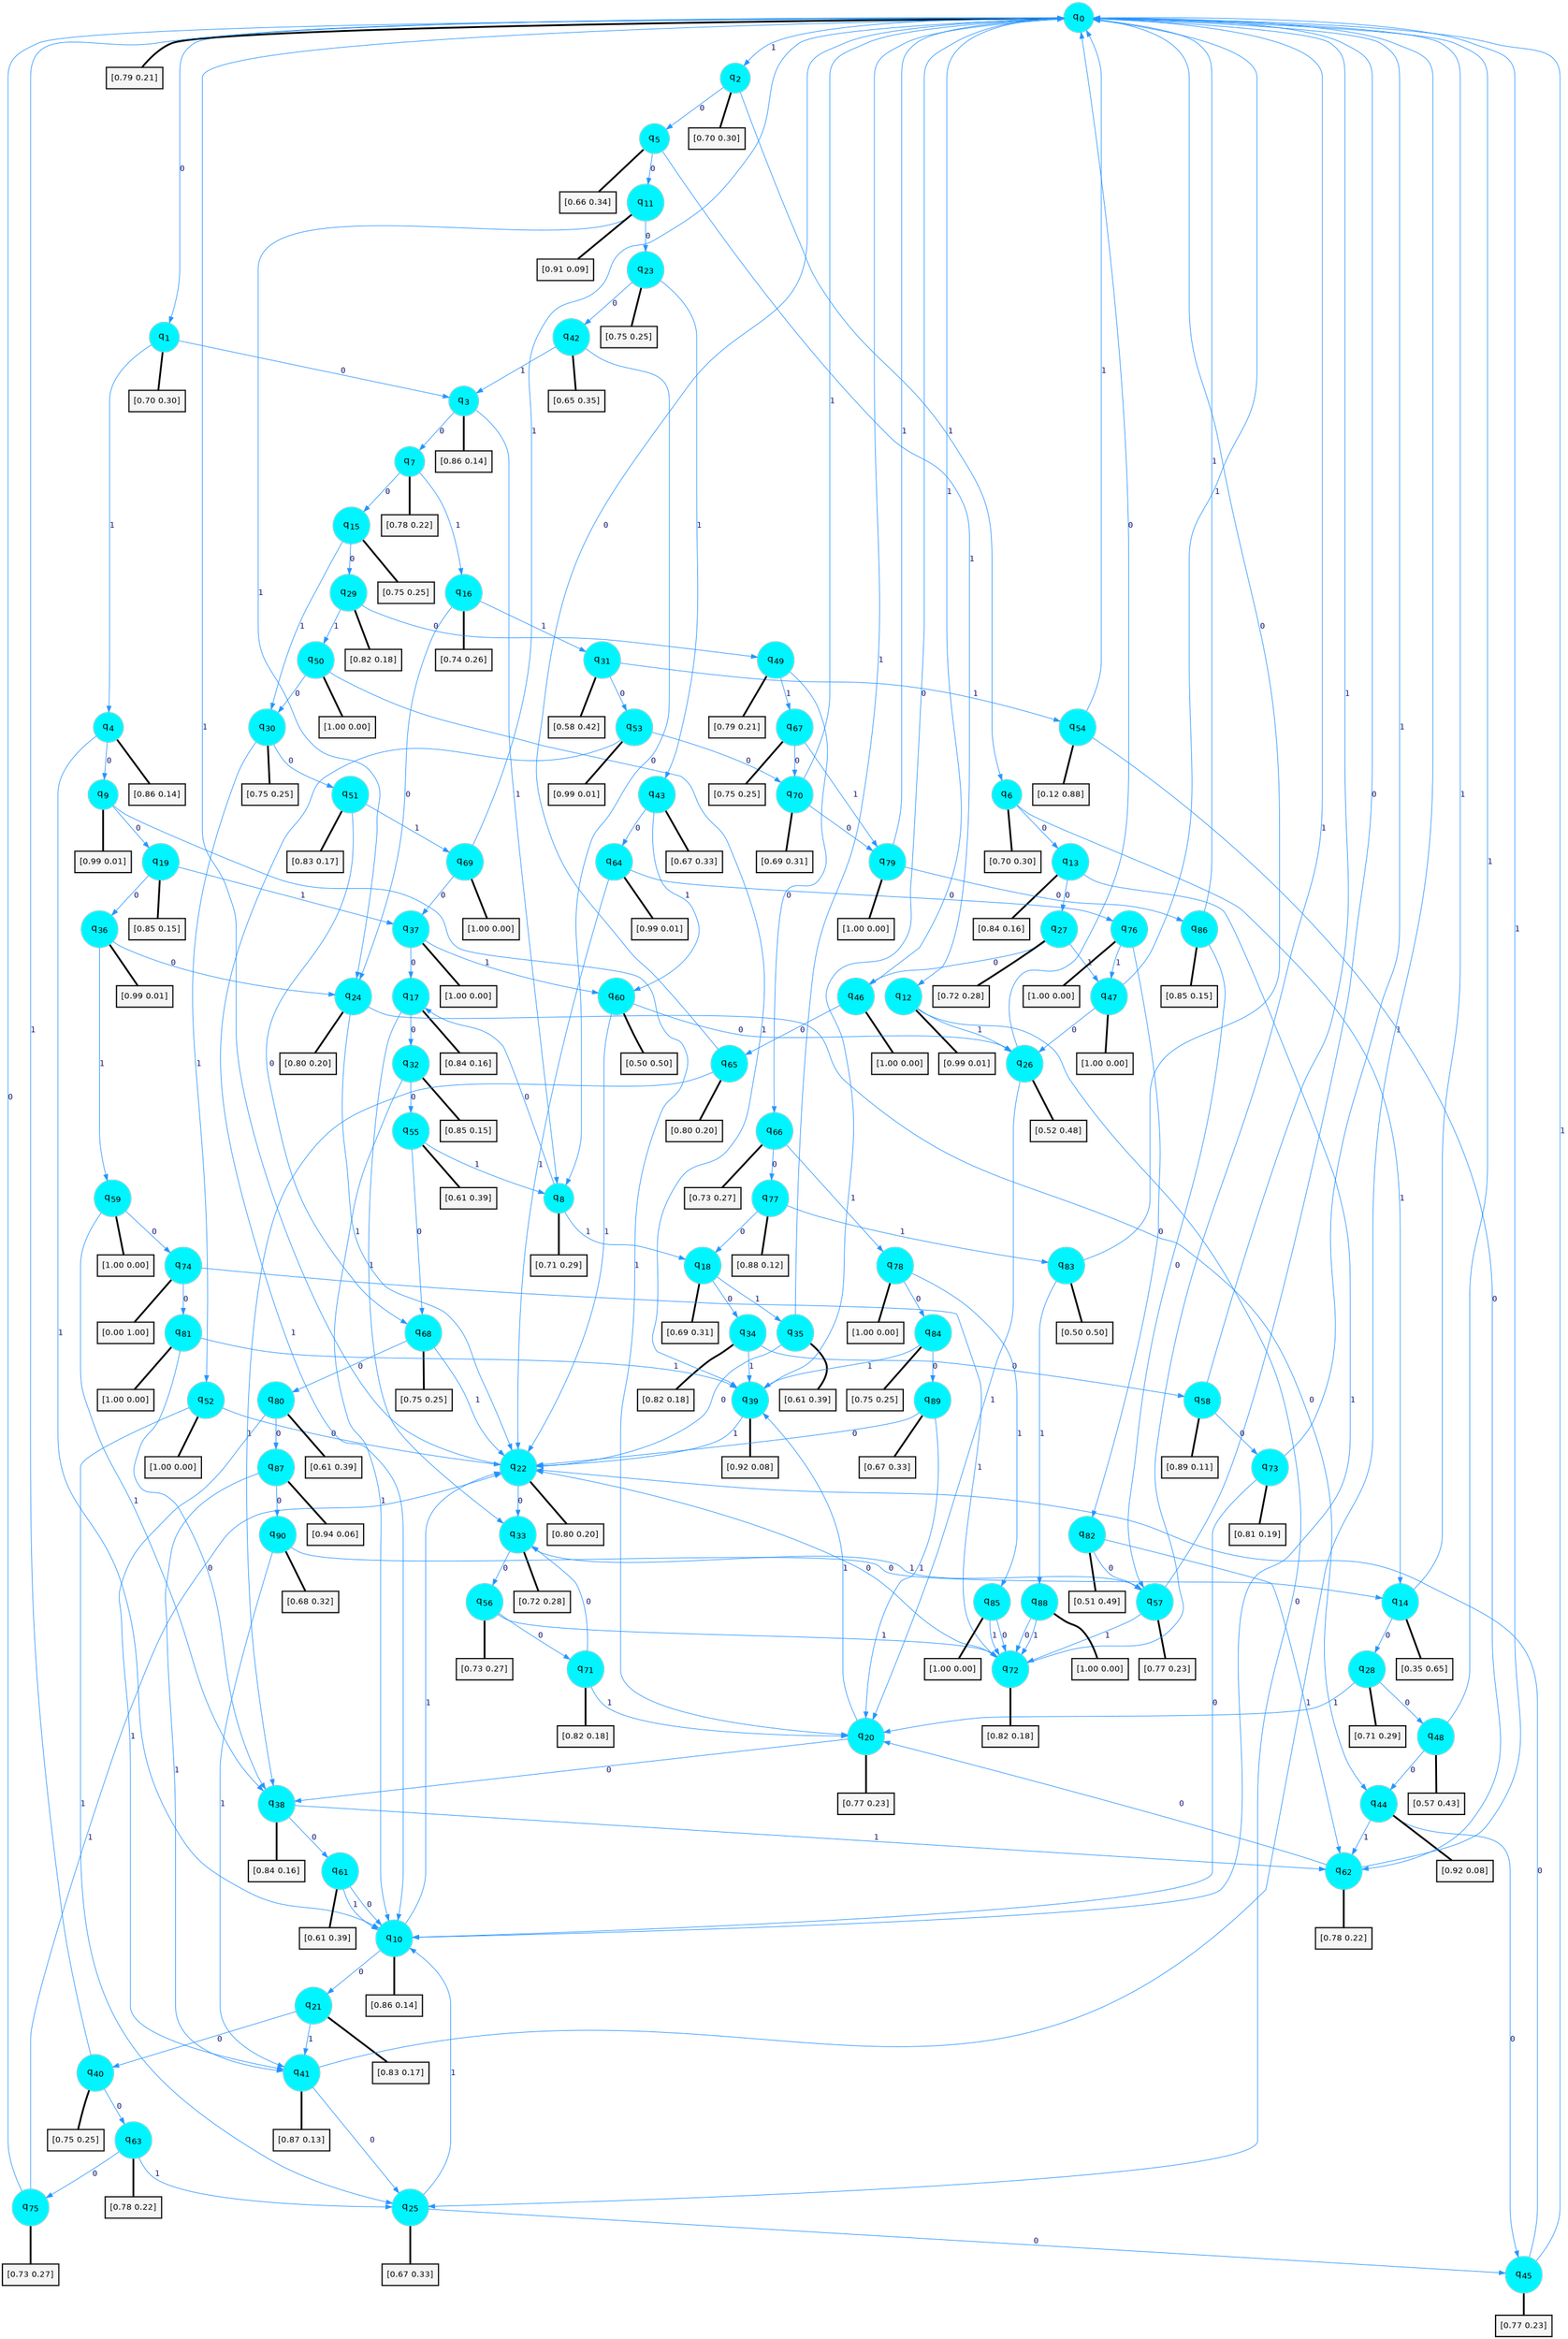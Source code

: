 digraph G {
graph [
bgcolor=transparent, dpi=300, rankdir=TD, size="40,25"];
node [
color=gray, fillcolor=turquoise1, fontcolor=black, fontname=Helvetica, fontsize=16, fontweight=bold, shape=circle, style=filled];
edge [
arrowsize=1, color=dodgerblue1, fontcolor=midnightblue, fontname=courier, fontweight=bold, penwidth=1, style=solid, weight=20];
0[label=<q<SUB>0</SUB>>];
1[label=<q<SUB>1</SUB>>];
2[label=<q<SUB>2</SUB>>];
3[label=<q<SUB>3</SUB>>];
4[label=<q<SUB>4</SUB>>];
5[label=<q<SUB>5</SUB>>];
6[label=<q<SUB>6</SUB>>];
7[label=<q<SUB>7</SUB>>];
8[label=<q<SUB>8</SUB>>];
9[label=<q<SUB>9</SUB>>];
10[label=<q<SUB>10</SUB>>];
11[label=<q<SUB>11</SUB>>];
12[label=<q<SUB>12</SUB>>];
13[label=<q<SUB>13</SUB>>];
14[label=<q<SUB>14</SUB>>];
15[label=<q<SUB>15</SUB>>];
16[label=<q<SUB>16</SUB>>];
17[label=<q<SUB>17</SUB>>];
18[label=<q<SUB>18</SUB>>];
19[label=<q<SUB>19</SUB>>];
20[label=<q<SUB>20</SUB>>];
21[label=<q<SUB>21</SUB>>];
22[label=<q<SUB>22</SUB>>];
23[label=<q<SUB>23</SUB>>];
24[label=<q<SUB>24</SUB>>];
25[label=<q<SUB>25</SUB>>];
26[label=<q<SUB>26</SUB>>];
27[label=<q<SUB>27</SUB>>];
28[label=<q<SUB>28</SUB>>];
29[label=<q<SUB>29</SUB>>];
30[label=<q<SUB>30</SUB>>];
31[label=<q<SUB>31</SUB>>];
32[label=<q<SUB>32</SUB>>];
33[label=<q<SUB>33</SUB>>];
34[label=<q<SUB>34</SUB>>];
35[label=<q<SUB>35</SUB>>];
36[label=<q<SUB>36</SUB>>];
37[label=<q<SUB>37</SUB>>];
38[label=<q<SUB>38</SUB>>];
39[label=<q<SUB>39</SUB>>];
40[label=<q<SUB>40</SUB>>];
41[label=<q<SUB>41</SUB>>];
42[label=<q<SUB>42</SUB>>];
43[label=<q<SUB>43</SUB>>];
44[label=<q<SUB>44</SUB>>];
45[label=<q<SUB>45</SUB>>];
46[label=<q<SUB>46</SUB>>];
47[label=<q<SUB>47</SUB>>];
48[label=<q<SUB>48</SUB>>];
49[label=<q<SUB>49</SUB>>];
50[label=<q<SUB>50</SUB>>];
51[label=<q<SUB>51</SUB>>];
52[label=<q<SUB>52</SUB>>];
53[label=<q<SUB>53</SUB>>];
54[label=<q<SUB>54</SUB>>];
55[label=<q<SUB>55</SUB>>];
56[label=<q<SUB>56</SUB>>];
57[label=<q<SUB>57</SUB>>];
58[label=<q<SUB>58</SUB>>];
59[label=<q<SUB>59</SUB>>];
60[label=<q<SUB>60</SUB>>];
61[label=<q<SUB>61</SUB>>];
62[label=<q<SUB>62</SUB>>];
63[label=<q<SUB>63</SUB>>];
64[label=<q<SUB>64</SUB>>];
65[label=<q<SUB>65</SUB>>];
66[label=<q<SUB>66</SUB>>];
67[label=<q<SUB>67</SUB>>];
68[label=<q<SUB>68</SUB>>];
69[label=<q<SUB>69</SUB>>];
70[label=<q<SUB>70</SUB>>];
71[label=<q<SUB>71</SUB>>];
72[label=<q<SUB>72</SUB>>];
73[label=<q<SUB>73</SUB>>];
74[label=<q<SUB>74</SUB>>];
75[label=<q<SUB>75</SUB>>];
76[label=<q<SUB>76</SUB>>];
77[label=<q<SUB>77</SUB>>];
78[label=<q<SUB>78</SUB>>];
79[label=<q<SUB>79</SUB>>];
80[label=<q<SUB>80</SUB>>];
81[label=<q<SUB>81</SUB>>];
82[label=<q<SUB>82</SUB>>];
83[label=<q<SUB>83</SUB>>];
84[label=<q<SUB>84</SUB>>];
85[label=<q<SUB>85</SUB>>];
86[label=<q<SUB>86</SUB>>];
87[label=<q<SUB>87</SUB>>];
88[label=<q<SUB>88</SUB>>];
89[label=<q<SUB>89</SUB>>];
90[label=<q<SUB>90</SUB>>];
91[label="[0.79 0.21]", shape=box,fontcolor=black, fontname=Helvetica, fontsize=14, penwidth=2, fillcolor=whitesmoke,color=black];
92[label="[0.70 0.30]", shape=box,fontcolor=black, fontname=Helvetica, fontsize=14, penwidth=2, fillcolor=whitesmoke,color=black];
93[label="[0.70 0.30]", shape=box,fontcolor=black, fontname=Helvetica, fontsize=14, penwidth=2, fillcolor=whitesmoke,color=black];
94[label="[0.86 0.14]", shape=box,fontcolor=black, fontname=Helvetica, fontsize=14, penwidth=2, fillcolor=whitesmoke,color=black];
95[label="[0.86 0.14]", shape=box,fontcolor=black, fontname=Helvetica, fontsize=14, penwidth=2, fillcolor=whitesmoke,color=black];
96[label="[0.66 0.34]", shape=box,fontcolor=black, fontname=Helvetica, fontsize=14, penwidth=2, fillcolor=whitesmoke,color=black];
97[label="[0.70 0.30]", shape=box,fontcolor=black, fontname=Helvetica, fontsize=14, penwidth=2, fillcolor=whitesmoke,color=black];
98[label="[0.78 0.22]", shape=box,fontcolor=black, fontname=Helvetica, fontsize=14, penwidth=2, fillcolor=whitesmoke,color=black];
99[label="[0.71 0.29]", shape=box,fontcolor=black, fontname=Helvetica, fontsize=14, penwidth=2, fillcolor=whitesmoke,color=black];
100[label="[0.99 0.01]", shape=box,fontcolor=black, fontname=Helvetica, fontsize=14, penwidth=2, fillcolor=whitesmoke,color=black];
101[label="[0.86 0.14]", shape=box,fontcolor=black, fontname=Helvetica, fontsize=14, penwidth=2, fillcolor=whitesmoke,color=black];
102[label="[0.91 0.09]", shape=box,fontcolor=black, fontname=Helvetica, fontsize=14, penwidth=2, fillcolor=whitesmoke,color=black];
103[label="[0.99 0.01]", shape=box,fontcolor=black, fontname=Helvetica, fontsize=14, penwidth=2, fillcolor=whitesmoke,color=black];
104[label="[0.84 0.16]", shape=box,fontcolor=black, fontname=Helvetica, fontsize=14, penwidth=2, fillcolor=whitesmoke,color=black];
105[label="[0.35 0.65]", shape=box,fontcolor=black, fontname=Helvetica, fontsize=14, penwidth=2, fillcolor=whitesmoke,color=black];
106[label="[0.75 0.25]", shape=box,fontcolor=black, fontname=Helvetica, fontsize=14, penwidth=2, fillcolor=whitesmoke,color=black];
107[label="[0.74 0.26]", shape=box,fontcolor=black, fontname=Helvetica, fontsize=14, penwidth=2, fillcolor=whitesmoke,color=black];
108[label="[0.84 0.16]", shape=box,fontcolor=black, fontname=Helvetica, fontsize=14, penwidth=2, fillcolor=whitesmoke,color=black];
109[label="[0.69 0.31]", shape=box,fontcolor=black, fontname=Helvetica, fontsize=14, penwidth=2, fillcolor=whitesmoke,color=black];
110[label="[0.85 0.15]", shape=box,fontcolor=black, fontname=Helvetica, fontsize=14, penwidth=2, fillcolor=whitesmoke,color=black];
111[label="[0.77 0.23]", shape=box,fontcolor=black, fontname=Helvetica, fontsize=14, penwidth=2, fillcolor=whitesmoke,color=black];
112[label="[0.83 0.17]", shape=box,fontcolor=black, fontname=Helvetica, fontsize=14, penwidth=2, fillcolor=whitesmoke,color=black];
113[label="[0.80 0.20]", shape=box,fontcolor=black, fontname=Helvetica, fontsize=14, penwidth=2, fillcolor=whitesmoke,color=black];
114[label="[0.75 0.25]", shape=box,fontcolor=black, fontname=Helvetica, fontsize=14, penwidth=2, fillcolor=whitesmoke,color=black];
115[label="[0.80 0.20]", shape=box,fontcolor=black, fontname=Helvetica, fontsize=14, penwidth=2, fillcolor=whitesmoke,color=black];
116[label="[0.67 0.33]", shape=box,fontcolor=black, fontname=Helvetica, fontsize=14, penwidth=2, fillcolor=whitesmoke,color=black];
117[label="[0.52 0.48]", shape=box,fontcolor=black, fontname=Helvetica, fontsize=14, penwidth=2, fillcolor=whitesmoke,color=black];
118[label="[0.72 0.28]", shape=box,fontcolor=black, fontname=Helvetica, fontsize=14, penwidth=2, fillcolor=whitesmoke,color=black];
119[label="[0.71 0.29]", shape=box,fontcolor=black, fontname=Helvetica, fontsize=14, penwidth=2, fillcolor=whitesmoke,color=black];
120[label="[0.82 0.18]", shape=box,fontcolor=black, fontname=Helvetica, fontsize=14, penwidth=2, fillcolor=whitesmoke,color=black];
121[label="[0.75 0.25]", shape=box,fontcolor=black, fontname=Helvetica, fontsize=14, penwidth=2, fillcolor=whitesmoke,color=black];
122[label="[0.58 0.42]", shape=box,fontcolor=black, fontname=Helvetica, fontsize=14, penwidth=2, fillcolor=whitesmoke,color=black];
123[label="[0.85 0.15]", shape=box,fontcolor=black, fontname=Helvetica, fontsize=14, penwidth=2, fillcolor=whitesmoke,color=black];
124[label="[0.72 0.28]", shape=box,fontcolor=black, fontname=Helvetica, fontsize=14, penwidth=2, fillcolor=whitesmoke,color=black];
125[label="[0.82 0.18]", shape=box,fontcolor=black, fontname=Helvetica, fontsize=14, penwidth=2, fillcolor=whitesmoke,color=black];
126[label="[0.61 0.39]", shape=box,fontcolor=black, fontname=Helvetica, fontsize=14, penwidth=2, fillcolor=whitesmoke,color=black];
127[label="[0.99 0.01]", shape=box,fontcolor=black, fontname=Helvetica, fontsize=14, penwidth=2, fillcolor=whitesmoke,color=black];
128[label="[1.00 0.00]", shape=box,fontcolor=black, fontname=Helvetica, fontsize=14, penwidth=2, fillcolor=whitesmoke,color=black];
129[label="[0.84 0.16]", shape=box,fontcolor=black, fontname=Helvetica, fontsize=14, penwidth=2, fillcolor=whitesmoke,color=black];
130[label="[0.92 0.08]", shape=box,fontcolor=black, fontname=Helvetica, fontsize=14, penwidth=2, fillcolor=whitesmoke,color=black];
131[label="[0.75 0.25]", shape=box,fontcolor=black, fontname=Helvetica, fontsize=14, penwidth=2, fillcolor=whitesmoke,color=black];
132[label="[0.87 0.13]", shape=box,fontcolor=black, fontname=Helvetica, fontsize=14, penwidth=2, fillcolor=whitesmoke,color=black];
133[label="[0.65 0.35]", shape=box,fontcolor=black, fontname=Helvetica, fontsize=14, penwidth=2, fillcolor=whitesmoke,color=black];
134[label="[0.67 0.33]", shape=box,fontcolor=black, fontname=Helvetica, fontsize=14, penwidth=2, fillcolor=whitesmoke,color=black];
135[label="[0.92 0.08]", shape=box,fontcolor=black, fontname=Helvetica, fontsize=14, penwidth=2, fillcolor=whitesmoke,color=black];
136[label="[0.77 0.23]", shape=box,fontcolor=black, fontname=Helvetica, fontsize=14, penwidth=2, fillcolor=whitesmoke,color=black];
137[label="[1.00 0.00]", shape=box,fontcolor=black, fontname=Helvetica, fontsize=14, penwidth=2, fillcolor=whitesmoke,color=black];
138[label="[1.00 0.00]", shape=box,fontcolor=black, fontname=Helvetica, fontsize=14, penwidth=2, fillcolor=whitesmoke,color=black];
139[label="[0.57 0.43]", shape=box,fontcolor=black, fontname=Helvetica, fontsize=14, penwidth=2, fillcolor=whitesmoke,color=black];
140[label="[0.79 0.21]", shape=box,fontcolor=black, fontname=Helvetica, fontsize=14, penwidth=2, fillcolor=whitesmoke,color=black];
141[label="[1.00 0.00]", shape=box,fontcolor=black, fontname=Helvetica, fontsize=14, penwidth=2, fillcolor=whitesmoke,color=black];
142[label="[0.83 0.17]", shape=box,fontcolor=black, fontname=Helvetica, fontsize=14, penwidth=2, fillcolor=whitesmoke,color=black];
143[label="[1.00 0.00]", shape=box,fontcolor=black, fontname=Helvetica, fontsize=14, penwidth=2, fillcolor=whitesmoke,color=black];
144[label="[0.99 0.01]", shape=box,fontcolor=black, fontname=Helvetica, fontsize=14, penwidth=2, fillcolor=whitesmoke,color=black];
145[label="[0.12 0.88]", shape=box,fontcolor=black, fontname=Helvetica, fontsize=14, penwidth=2, fillcolor=whitesmoke,color=black];
146[label="[0.61 0.39]", shape=box,fontcolor=black, fontname=Helvetica, fontsize=14, penwidth=2, fillcolor=whitesmoke,color=black];
147[label="[0.73 0.27]", shape=box,fontcolor=black, fontname=Helvetica, fontsize=14, penwidth=2, fillcolor=whitesmoke,color=black];
148[label="[0.77 0.23]", shape=box,fontcolor=black, fontname=Helvetica, fontsize=14, penwidth=2, fillcolor=whitesmoke,color=black];
149[label="[0.89 0.11]", shape=box,fontcolor=black, fontname=Helvetica, fontsize=14, penwidth=2, fillcolor=whitesmoke,color=black];
150[label="[1.00 0.00]", shape=box,fontcolor=black, fontname=Helvetica, fontsize=14, penwidth=2, fillcolor=whitesmoke,color=black];
151[label="[0.50 0.50]", shape=box,fontcolor=black, fontname=Helvetica, fontsize=14, penwidth=2, fillcolor=whitesmoke,color=black];
152[label="[0.61 0.39]", shape=box,fontcolor=black, fontname=Helvetica, fontsize=14, penwidth=2, fillcolor=whitesmoke,color=black];
153[label="[0.78 0.22]", shape=box,fontcolor=black, fontname=Helvetica, fontsize=14, penwidth=2, fillcolor=whitesmoke,color=black];
154[label="[0.78 0.22]", shape=box,fontcolor=black, fontname=Helvetica, fontsize=14, penwidth=2, fillcolor=whitesmoke,color=black];
155[label="[0.99 0.01]", shape=box,fontcolor=black, fontname=Helvetica, fontsize=14, penwidth=2, fillcolor=whitesmoke,color=black];
156[label="[0.80 0.20]", shape=box,fontcolor=black, fontname=Helvetica, fontsize=14, penwidth=2, fillcolor=whitesmoke,color=black];
157[label="[0.73 0.27]", shape=box,fontcolor=black, fontname=Helvetica, fontsize=14, penwidth=2, fillcolor=whitesmoke,color=black];
158[label="[0.75 0.25]", shape=box,fontcolor=black, fontname=Helvetica, fontsize=14, penwidth=2, fillcolor=whitesmoke,color=black];
159[label="[0.75 0.25]", shape=box,fontcolor=black, fontname=Helvetica, fontsize=14, penwidth=2, fillcolor=whitesmoke,color=black];
160[label="[1.00 0.00]", shape=box,fontcolor=black, fontname=Helvetica, fontsize=14, penwidth=2, fillcolor=whitesmoke,color=black];
161[label="[0.69 0.31]", shape=box,fontcolor=black, fontname=Helvetica, fontsize=14, penwidth=2, fillcolor=whitesmoke,color=black];
162[label="[0.82 0.18]", shape=box,fontcolor=black, fontname=Helvetica, fontsize=14, penwidth=2, fillcolor=whitesmoke,color=black];
163[label="[0.82 0.18]", shape=box,fontcolor=black, fontname=Helvetica, fontsize=14, penwidth=2, fillcolor=whitesmoke,color=black];
164[label="[0.81 0.19]", shape=box,fontcolor=black, fontname=Helvetica, fontsize=14, penwidth=2, fillcolor=whitesmoke,color=black];
165[label="[0.00 1.00]", shape=box,fontcolor=black, fontname=Helvetica, fontsize=14, penwidth=2, fillcolor=whitesmoke,color=black];
166[label="[0.73 0.27]", shape=box,fontcolor=black, fontname=Helvetica, fontsize=14, penwidth=2, fillcolor=whitesmoke,color=black];
167[label="[1.00 0.00]", shape=box,fontcolor=black, fontname=Helvetica, fontsize=14, penwidth=2, fillcolor=whitesmoke,color=black];
168[label="[0.88 0.12]", shape=box,fontcolor=black, fontname=Helvetica, fontsize=14, penwidth=2, fillcolor=whitesmoke,color=black];
169[label="[1.00 0.00]", shape=box,fontcolor=black, fontname=Helvetica, fontsize=14, penwidth=2, fillcolor=whitesmoke,color=black];
170[label="[1.00 0.00]", shape=box,fontcolor=black, fontname=Helvetica, fontsize=14, penwidth=2, fillcolor=whitesmoke,color=black];
171[label="[0.61 0.39]", shape=box,fontcolor=black, fontname=Helvetica, fontsize=14, penwidth=2, fillcolor=whitesmoke,color=black];
172[label="[1.00 0.00]", shape=box,fontcolor=black, fontname=Helvetica, fontsize=14, penwidth=2, fillcolor=whitesmoke,color=black];
173[label="[0.51 0.49]", shape=box,fontcolor=black, fontname=Helvetica, fontsize=14, penwidth=2, fillcolor=whitesmoke,color=black];
174[label="[0.50 0.50]", shape=box,fontcolor=black, fontname=Helvetica, fontsize=14, penwidth=2, fillcolor=whitesmoke,color=black];
175[label="[0.75 0.25]", shape=box,fontcolor=black, fontname=Helvetica, fontsize=14, penwidth=2, fillcolor=whitesmoke,color=black];
176[label="[1.00 0.00]", shape=box,fontcolor=black, fontname=Helvetica, fontsize=14, penwidth=2, fillcolor=whitesmoke,color=black];
177[label="[0.85 0.15]", shape=box,fontcolor=black, fontname=Helvetica, fontsize=14, penwidth=2, fillcolor=whitesmoke,color=black];
178[label="[0.94 0.06]", shape=box,fontcolor=black, fontname=Helvetica, fontsize=14, penwidth=2, fillcolor=whitesmoke,color=black];
179[label="[1.00 0.00]", shape=box,fontcolor=black, fontname=Helvetica, fontsize=14, penwidth=2, fillcolor=whitesmoke,color=black];
180[label="[0.67 0.33]", shape=box,fontcolor=black, fontname=Helvetica, fontsize=14, penwidth=2, fillcolor=whitesmoke,color=black];
181[label="[0.68 0.32]", shape=box,fontcolor=black, fontname=Helvetica, fontsize=14, penwidth=2, fillcolor=whitesmoke,color=black];
0->1 [label=0];
0->2 [label=1];
0->91 [arrowhead=none, penwidth=3,color=black];
1->3 [label=0];
1->4 [label=1];
1->92 [arrowhead=none, penwidth=3,color=black];
2->5 [label=0];
2->6 [label=1];
2->93 [arrowhead=none, penwidth=3,color=black];
3->7 [label=0];
3->8 [label=1];
3->94 [arrowhead=none, penwidth=3,color=black];
4->9 [label=0];
4->10 [label=1];
4->95 [arrowhead=none, penwidth=3,color=black];
5->11 [label=0];
5->12 [label=1];
5->96 [arrowhead=none, penwidth=3,color=black];
6->13 [label=0];
6->14 [label=1];
6->97 [arrowhead=none, penwidth=3,color=black];
7->15 [label=0];
7->16 [label=1];
7->98 [arrowhead=none, penwidth=3,color=black];
8->17 [label=0];
8->18 [label=1];
8->99 [arrowhead=none, penwidth=3,color=black];
9->19 [label=0];
9->20 [label=1];
9->100 [arrowhead=none, penwidth=3,color=black];
10->21 [label=0];
10->22 [label=1];
10->101 [arrowhead=none, penwidth=3,color=black];
11->23 [label=0];
11->24 [label=1];
11->102 [arrowhead=none, penwidth=3,color=black];
12->25 [label=0];
12->26 [label=1];
12->103 [arrowhead=none, penwidth=3,color=black];
13->27 [label=0];
13->10 [label=1];
13->104 [arrowhead=none, penwidth=3,color=black];
14->28 [label=0];
14->0 [label=1];
14->105 [arrowhead=none, penwidth=3,color=black];
15->29 [label=0];
15->30 [label=1];
15->106 [arrowhead=none, penwidth=3,color=black];
16->24 [label=0];
16->31 [label=1];
16->107 [arrowhead=none, penwidth=3,color=black];
17->32 [label=0];
17->33 [label=1];
17->108 [arrowhead=none, penwidth=3,color=black];
18->34 [label=0];
18->35 [label=1];
18->109 [arrowhead=none, penwidth=3,color=black];
19->36 [label=0];
19->37 [label=1];
19->110 [arrowhead=none, penwidth=3,color=black];
20->38 [label=0];
20->39 [label=1];
20->111 [arrowhead=none, penwidth=3,color=black];
21->40 [label=0];
21->41 [label=1];
21->112 [arrowhead=none, penwidth=3,color=black];
22->33 [label=0];
22->0 [label=1];
22->113 [arrowhead=none, penwidth=3,color=black];
23->42 [label=0];
23->43 [label=1];
23->114 [arrowhead=none, penwidth=3,color=black];
24->44 [label=0];
24->22 [label=1];
24->115 [arrowhead=none, penwidth=3,color=black];
25->45 [label=0];
25->10 [label=1];
25->116 [arrowhead=none, penwidth=3,color=black];
26->0 [label=0];
26->20 [label=1];
26->117 [arrowhead=none, penwidth=3,color=black];
27->46 [label=0];
27->47 [label=1];
27->118 [arrowhead=none, penwidth=3,color=black];
28->48 [label=0];
28->20 [label=1];
28->119 [arrowhead=none, penwidth=3,color=black];
29->49 [label=0];
29->50 [label=1];
29->120 [arrowhead=none, penwidth=3,color=black];
30->51 [label=0];
30->52 [label=1];
30->121 [arrowhead=none, penwidth=3,color=black];
31->53 [label=0];
31->54 [label=1];
31->122 [arrowhead=none, penwidth=3,color=black];
32->55 [label=0];
32->10 [label=1];
32->123 [arrowhead=none, penwidth=3,color=black];
33->56 [label=0];
33->57 [label=1];
33->124 [arrowhead=none, penwidth=3,color=black];
34->58 [label=0];
34->39 [label=1];
34->125 [arrowhead=none, penwidth=3,color=black];
35->22 [label=0];
35->0 [label=1];
35->126 [arrowhead=none, penwidth=3,color=black];
36->24 [label=0];
36->59 [label=1];
36->127 [arrowhead=none, penwidth=3,color=black];
37->17 [label=0];
37->60 [label=1];
37->128 [arrowhead=none, penwidth=3,color=black];
38->61 [label=0];
38->62 [label=1];
38->129 [arrowhead=none, penwidth=3,color=black];
39->0 [label=0];
39->22 [label=1];
39->130 [arrowhead=none, penwidth=3,color=black];
40->63 [label=0];
40->0 [label=1];
40->131 [arrowhead=none, penwidth=3,color=black];
41->25 [label=0];
41->0 [label=1];
41->132 [arrowhead=none, penwidth=3,color=black];
42->8 [label=0];
42->3 [label=1];
42->133 [arrowhead=none, penwidth=3,color=black];
43->64 [label=0];
43->60 [label=1];
43->134 [arrowhead=none, penwidth=3,color=black];
44->45 [label=0];
44->62 [label=1];
44->135 [arrowhead=none, penwidth=3,color=black];
45->22 [label=0];
45->0 [label=1];
45->136 [arrowhead=none, penwidth=3,color=black];
46->65 [label=0];
46->0 [label=1];
46->137 [arrowhead=none, penwidth=3,color=black];
47->26 [label=0];
47->0 [label=1];
47->138 [arrowhead=none, penwidth=3,color=black];
48->44 [label=0];
48->0 [label=1];
48->139 [arrowhead=none, penwidth=3,color=black];
49->66 [label=0];
49->67 [label=1];
49->140 [arrowhead=none, penwidth=3,color=black];
50->30 [label=0];
50->39 [label=1];
50->141 [arrowhead=none, penwidth=3,color=black];
51->68 [label=0];
51->69 [label=1];
51->142 [arrowhead=none, penwidth=3,color=black];
52->22 [label=0];
52->25 [label=1];
52->143 [arrowhead=none, penwidth=3,color=black];
53->70 [label=0];
53->10 [label=1];
53->144 [arrowhead=none, penwidth=3,color=black];
54->62 [label=0];
54->0 [label=1];
54->145 [arrowhead=none, penwidth=3,color=black];
55->68 [label=0];
55->8 [label=1];
55->146 [arrowhead=none, penwidth=3,color=black];
56->71 [label=0];
56->72 [label=1];
56->147 [arrowhead=none, penwidth=3,color=black];
57->0 [label=0];
57->72 [label=1];
57->148 [arrowhead=none, penwidth=3,color=black];
58->73 [label=0];
58->0 [label=1];
58->149 [arrowhead=none, penwidth=3,color=black];
59->74 [label=0];
59->38 [label=1];
59->150 [arrowhead=none, penwidth=3,color=black];
60->26 [label=0];
60->22 [label=1];
60->151 [arrowhead=none, penwidth=3,color=black];
61->10 [label=0];
61->10 [label=1];
61->152 [arrowhead=none, penwidth=3,color=black];
62->20 [label=0];
62->0 [label=1];
62->153 [arrowhead=none, penwidth=3,color=black];
63->75 [label=0];
63->25 [label=1];
63->154 [arrowhead=none, penwidth=3,color=black];
64->76 [label=0];
64->22 [label=1];
64->155 [arrowhead=none, penwidth=3,color=black];
65->0 [label=0];
65->38 [label=1];
65->156 [arrowhead=none, penwidth=3,color=black];
66->77 [label=0];
66->78 [label=1];
66->157 [arrowhead=none, penwidth=3,color=black];
67->70 [label=0];
67->79 [label=1];
67->158 [arrowhead=none, penwidth=3,color=black];
68->80 [label=0];
68->22 [label=1];
68->159 [arrowhead=none, penwidth=3,color=black];
69->37 [label=0];
69->0 [label=1];
69->160 [arrowhead=none, penwidth=3,color=black];
70->79 [label=0];
70->0 [label=1];
70->161 [arrowhead=none, penwidth=3,color=black];
71->33 [label=0];
71->20 [label=1];
71->162 [arrowhead=none, penwidth=3,color=black];
72->22 [label=0];
72->0 [label=1];
72->163 [arrowhead=none, penwidth=3,color=black];
73->10 [label=0];
73->0 [label=1];
73->164 [arrowhead=none, penwidth=3,color=black];
74->81 [label=0];
74->72 [label=1];
74->165 [arrowhead=none, penwidth=3,color=black];
75->0 [label=0];
75->22 [label=1];
75->166 [arrowhead=none, penwidth=3,color=black];
76->82 [label=0];
76->47 [label=1];
76->167 [arrowhead=none, penwidth=3,color=black];
77->18 [label=0];
77->83 [label=1];
77->168 [arrowhead=none, penwidth=3,color=black];
78->84 [label=0];
78->85 [label=1];
78->169 [arrowhead=none, penwidth=3,color=black];
79->86 [label=0];
79->0 [label=1];
79->170 [arrowhead=none, penwidth=3,color=black];
80->87 [label=0];
80->41 [label=1];
80->171 [arrowhead=none, penwidth=3,color=black];
81->38 [label=0];
81->39 [label=1];
81->172 [arrowhead=none, penwidth=3,color=black];
82->57 [label=0];
82->62 [label=1];
82->173 [arrowhead=none, penwidth=3,color=black];
83->0 [label=0];
83->88 [label=1];
83->174 [arrowhead=none, penwidth=3,color=black];
84->89 [label=0];
84->39 [label=1];
84->175 [arrowhead=none, penwidth=3,color=black];
85->72 [label=0];
85->72 [label=1];
85->176 [arrowhead=none, penwidth=3,color=black];
86->57 [label=0];
86->0 [label=1];
86->177 [arrowhead=none, penwidth=3,color=black];
87->90 [label=0];
87->41 [label=1];
87->178 [arrowhead=none, penwidth=3,color=black];
88->72 [label=0];
88->72 [label=1];
88->179 [arrowhead=none, penwidth=3,color=black];
89->22 [label=0];
89->20 [label=1];
89->180 [arrowhead=none, penwidth=3,color=black];
90->14 [label=0];
90->41 [label=1];
90->181 [arrowhead=none, penwidth=3,color=black];
}
